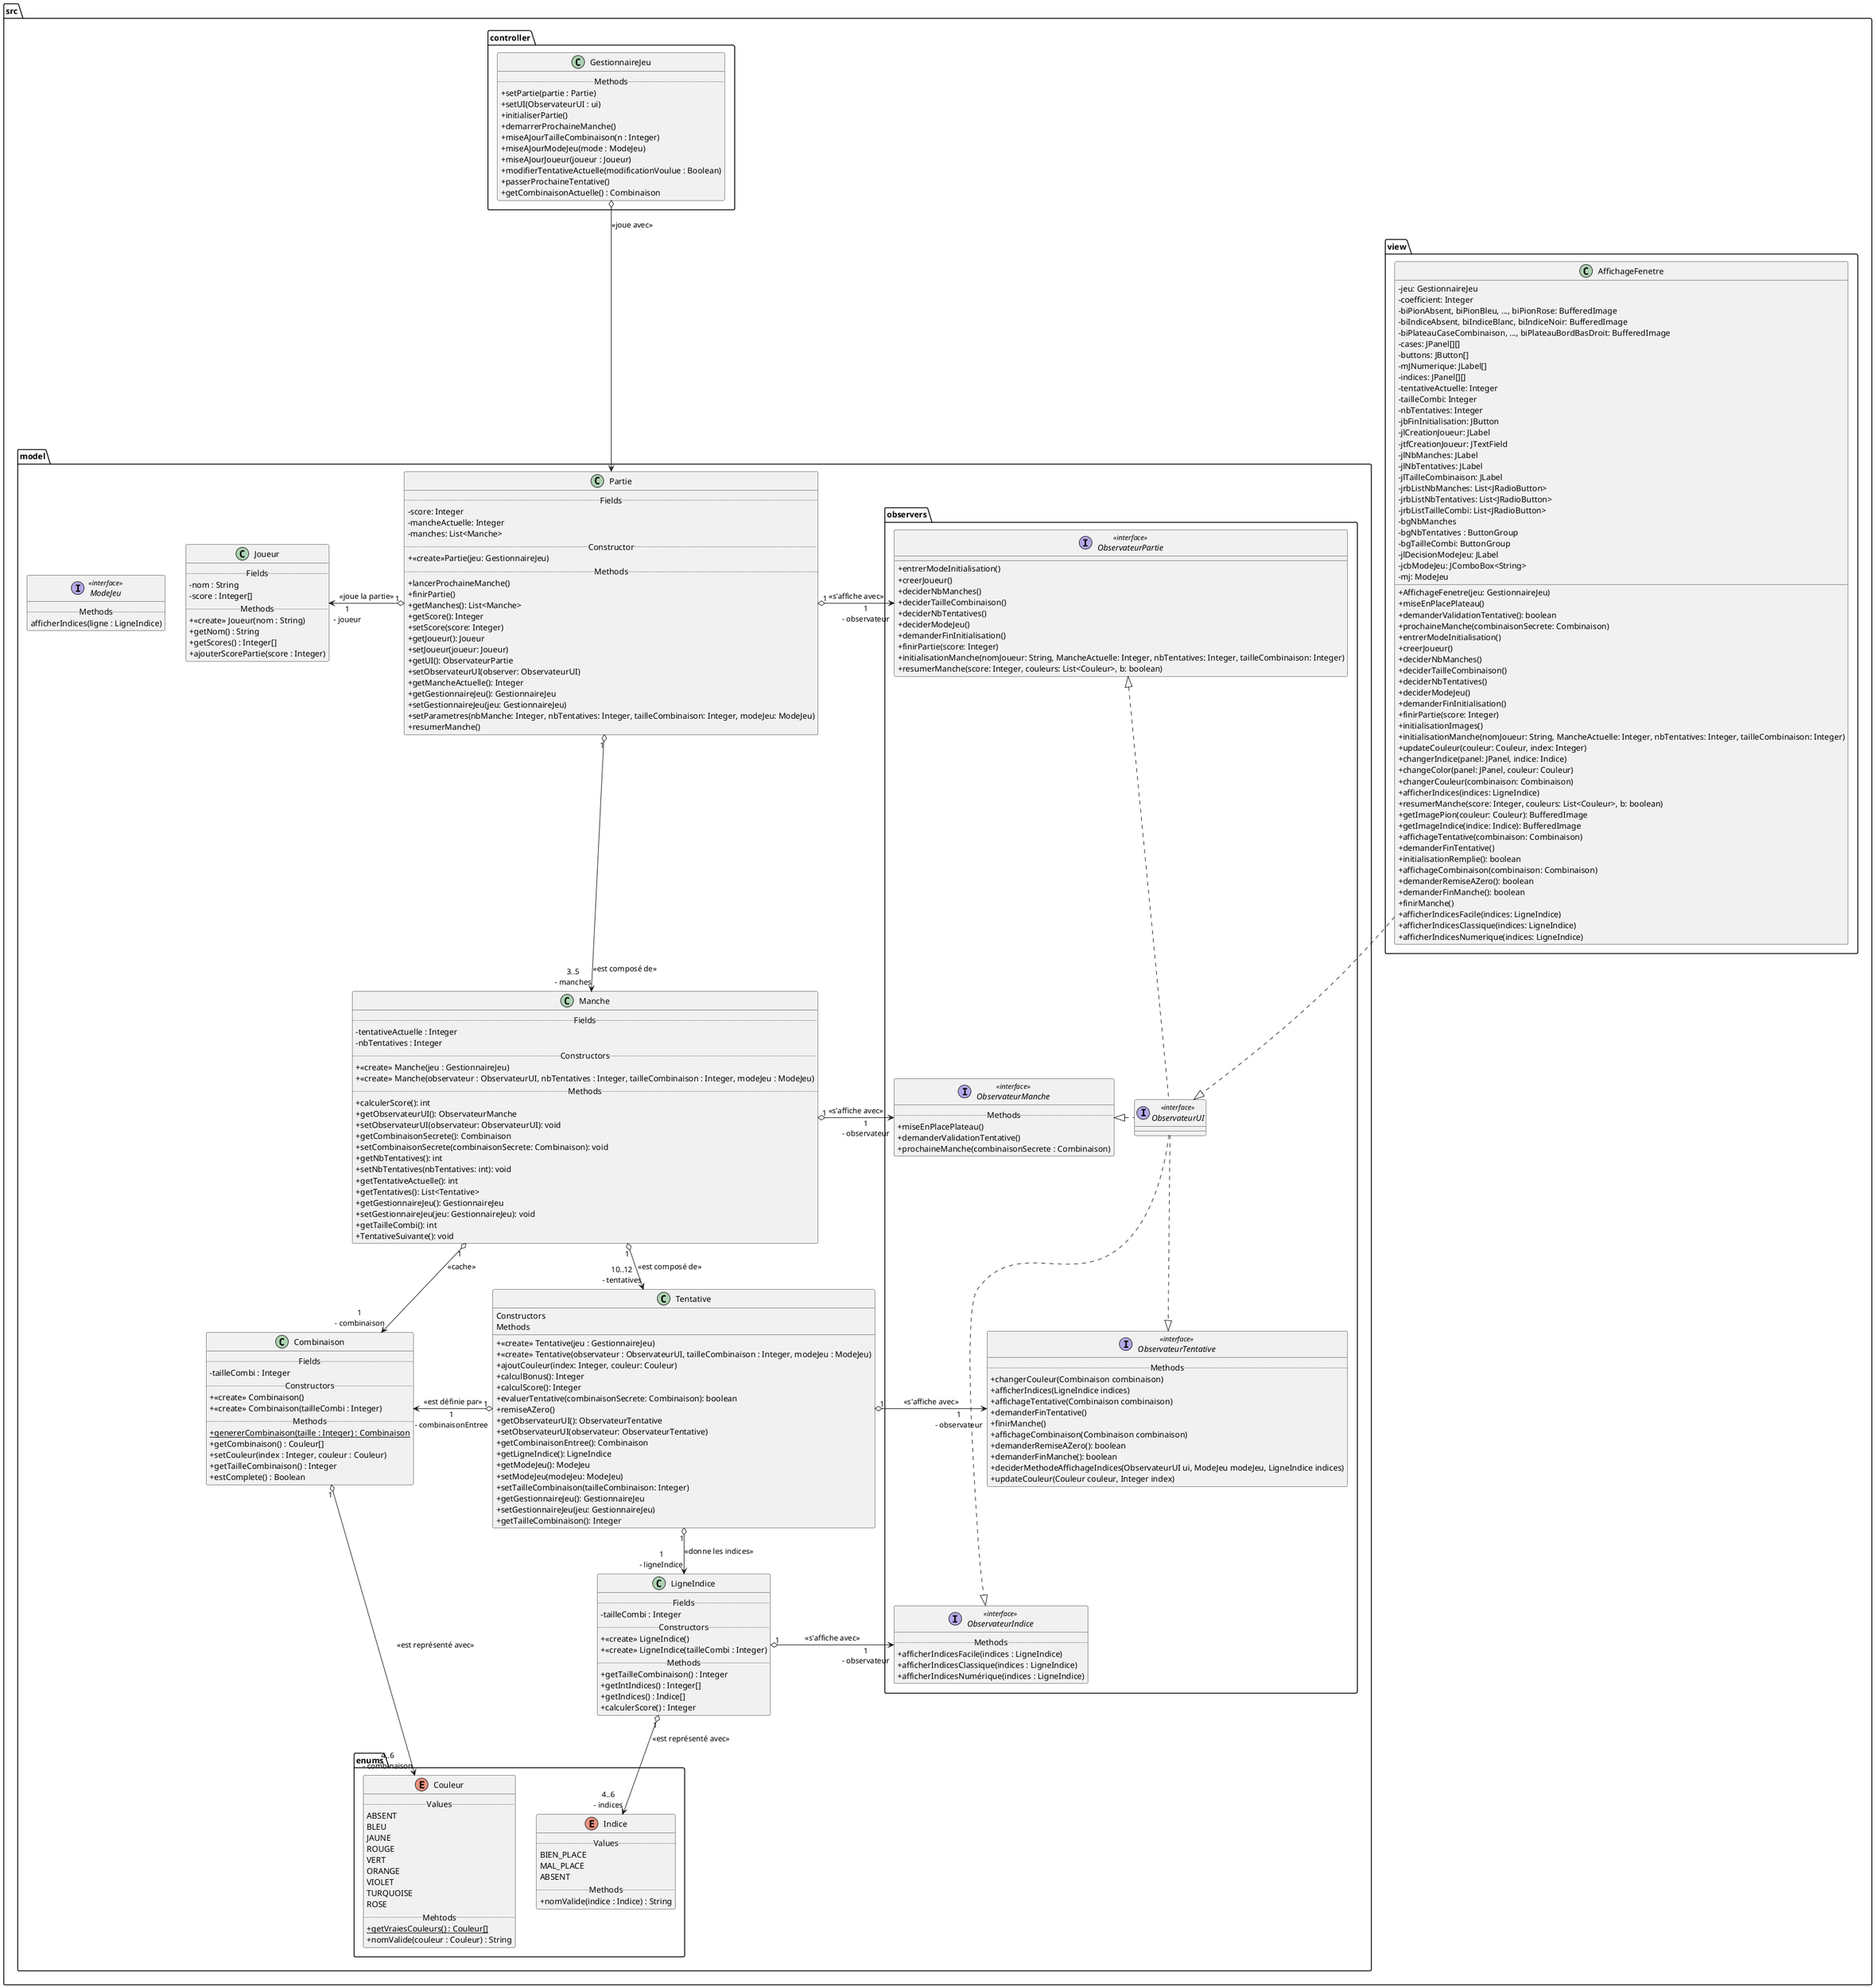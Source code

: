 @startuml
skinparam classAttributeIconSize 0

package src{
    package model{
        package enums{
            enum Couleur{
                ..Values..
                ABSENT
                BLEU
                JAUNE
                ROUGE
                VERT
                ORANGE
                VIOLET
                TURQUOISE
                ROSE
                ..Mehtods..
                + getVraiesCouleurs() : Couleur[] {static}
                + nomValide(couleur : Couleur) : String
            }
            enum Indice{
                ..Values..
                BIEN_PLACE
                MAL_PLACE
                ABSENT
                ..Methods..
                + nomValide(indice : Indice) : String
            }
        }
        package observers{
            interface ObservateurIndice <<interface>>{
                ..Methods..
                + afficherIndicesFacile(indices : LigneIndice)
                + afficherIndicesClassique(indices : LigneIndice)
                + afficherIndicesNumérique(indices : LigneIndice)
            }
            interface ObservateurManche <<interface>>{
                ..Methods..
                + miseEnPlacePlateau()
                + demanderValidationTentative()
                + prochaineManche(combinaisonSecrete : Combinaison)
            }
            interface ObservateurPartie <<interface>>{
             + entrerModeInitialisation()
             + creerJoueur()
             + deciderNbManches()
             + deciderTailleCombinaison()
             + deciderNbTentatives()
             + deciderModeJeu()
             + demanderFinInitialisation()
             + finirPartie(score: Integer)
             + initialisationManche(nomJoueur: String, MancheActuelle: Integer, nbTentatives: Integer, tailleCombinaison: Integer)
             + resumerManche(score: Integer, couleurs: List<Couleur>, b: boolean)

            }
            interface ObservateurTentative <<interface>>{
                ..Methods..
              + changerCouleur(Combinaison combinaison)
              + afficherIndices(LigneIndice indices)
              + affichageTentative(Combinaison combinaison)
              + demanderFinTentative()
              + finirManche()
              + affichageCombinaison(Combinaison combinaison)
              + demanderRemiseAZero(): boolean
              + demanderFinManche(): boolean
              + deciderMethodeAffichageIndices(ObservateurUI ui, ModeJeu modeJeu, LigneIndice indices)
              + updateCouleur(Couleur couleur, Integer index)
            }
            interface ObservateurUI <<interface>>
        }
        class Combinaison{
            ..Fields..
            - tailleCombi : Integer
            ..Constructors..
            + <<create>> Combinaison()
            + <<create>> Combinaison(tailleCombi : Integer)
            ..Methods..
            + genererCombinaison(taille : Integer) : Combinaison {static}
            + getCombinaison() : Couleur[]
            + setCouleur(index : Integer, couleur : Couleur)
            + getTailleCombinaison() : Integer
            + estComplete() : Boolean
        }
        class Joueur{
            ..Fields..
            - nom : String
            - score : Integer[]
            ..Methods..
            + <<create>> Joueur(nom : String)
            + getNom() : String
            + getScores() : Integer[]
            + ajouterScorePartie(score : Integer)
        }
        class LigneIndice{
            ..Fields..
            - tailleCombi : Integer
            ..Constructors..
            + <<create>> LigneIndice()
            + <<create>> LigneIndice(tailleCombi : Integer)
            ..Methods..
            + getTailleCombinaison() : Integer
            + getIntIndices() : Integer[]
            + getIndices() : Indice[]
            + calculerScore() : Integer
        }
        class Manche{
            ..Fields..
            - tentativeActuelle : Integer
            - nbTentatives : Integer
            ..Constructors..
            + <<create>> Manche(jeu : GestionnaireJeu)
            + <<create>> Manche(observateur : ObservateurUI, nbTentatives : Integer, tailleCombinaison : Integer, modeJeu : ModeJeu)
            ..Methods..
             + calculerScore(): int
             + getObservateurUI(): ObservateurManche
             + setObservateurUI(observateur: ObservateurUI): void
             + getCombinaisonSecrete(): Combinaison
             + setCombinaisonSecrete(combinaisonSecrete: Combinaison): void
             + getNbTentatives(): int
             + setNbTentatives(nbTentatives: int): void
             + getTentativeActuelle(): int
             + getTentatives(): List<Tentative>
             + getGestionnaireJeu(): GestionnaireJeu
             + setGestionnaireJeu(jeu: GestionnaireJeu): void
             + getTailleCombi(): int
             + TentativeSuivante(): void
        }
        interface ModeJeu <<interface>>{
            ..Methods..
            afficherIndices(ligne : LigneIndice)
        }
        class Partie{
            ..Fields..
          - score: Integer
          - mancheActuelle: Integer
          - manches: List<Manche>
           ..Constructor..
            + <<create>>Partie(jeu: GestionnaireJeu)
            ..Methods..
          + lancerProchaineManche()
          + finirPartie()
          + getManches(): List<Manche>
          + getScore(): Integer
          + setScore(score: Integer)
          + getJoueur(): Joueur
          + setJoueur(joueur: Joueur)
          + getUI(): ObservateurPartie
          + setObservateurUI(observer: ObservateurUI)
          + getMancheActuelle(): Integer
          + getGestionnaireJeu(): GestionnaireJeu
          + setGestionnaireJeu(jeu: GestionnaireJeu)
          + setParametres(nbManche: Integer, nbTentatives: Integer, tailleCombinaison: Integer, modeJeu: ModeJeu)
          + resumerManche()
        }
        class Tentative{


            ..Constructors..
            + <<create>> Tentative(jeu : GestionnaireJeu)
            + <<create>> Tentative(observateur : ObservateurUI, tailleCombinaison : Integer, modeJeu : ModeJeu)
            ..Methods..
            + ajoutCouleur(index: Integer, couleur: Couleur)
            + calculBonus(): Integer
            + calculScore(): Integer
            + evaluerTentative(combinaisonSecrete: Combinaison): boolean
            + remiseAZero()
            + getObservateurUI(): ObservateurTentative
            + setObservateurUI(observateur: ObservateurTentative)
            + getCombinaisonEntree(): Combinaison
            + getLigneIndice(): LigneIndice
            + getModeJeu(): ModeJeu
            + setModeJeu(modeJeu: ModeJeu)
            + setTailleCombinaison(tailleCombinaison: Integer)
            + getGestionnaireJeu(): GestionnaireJeu
            + setGestionnaireJeu(jeu: GestionnaireJeu)
            + getTailleCombinaison(): Integer
        }
    }
    package view{


        class AffichageFenetre{
            - jeu: GestionnaireJeu
            - coefficient: Integer
            - biPionAbsent, biPionBleu, ..., biPionRose: BufferedImage
            - biIndiceAbsent, biIndiceBlanc, biIndiceNoir: BufferedImage
            - biPlateauCaseCombinaison, ..., biPlateauBordBasDroit: BufferedImage
            - cases: JPanel[][]
            - buttons: JButton[]
            - mJNumerique: JLabel[]
            - indices: JPanel[][]
            - tentativeActuelle: Integer
            - tailleCombi: Integer
            - nbTentatives: Integer
            - jbFinInitialisation: JButton
            - jlCreationJoueur: JLabel
            - jtfCreationJoueur: JTextField
            - jlNbManches: JLabel
            -jlNbTentatives: JLabel
            -jlTailleCombinaison: JLabel
            - jrbListNbManches: List<JRadioButton>
            -jrbListNbTentatives: List<JRadioButton>
            -jrbListTailleCombi: List<JRadioButton>
            - bgNbManches
            -bgNbTentatives : ButtonGroup
            -bgTailleCombi: ButtonGroup
            - jlDecisionModeJeu: JLabel
            - jcbModeJeu: JComboBox<String>
            - mj: ModeJeu
            + AffichageFenetre(jeu: GestionnaireJeu)
            + miseEnPlacePlateau()
            + demanderValidationTentative(): boolean
            + prochaineManche(combinaisonSecrete: Combinaison)
            + entrerModeInitialisation()
            + creerJoueur()
            + deciderNbManches()
            + deciderTailleCombinaison()
            + deciderNbTentatives()
            + deciderModeJeu()
            + demanderFinInitialisation()
            + finirPartie(score: Integer)
            + initialisationImages()
            + initialisationManche(nomJoueur: String, MancheActuelle: Integer, nbTentatives: Integer, tailleCombinaison: Integer)
            + updateCouleur(couleur: Couleur, index: Integer)
            + changerIndice(panel: JPanel, indice: Indice)
            + changeColor(panel: JPanel, couleur: Couleur)
            + changerCouleur(combinaison: Combinaison)
            + afficherIndices(indices: LigneIndice)
            + resumerManche(score: Integer, couleurs: List<Couleur>, b: boolean)
            + getImagePion(couleur: Couleur): BufferedImage
            + getImageIndice(indice: Indice): BufferedImage
            + affichageTentative(combinaison: Combinaison)
            + demanderFinTentative()
            + initialisationRemplie(): boolean
            + affichageCombinaison(combinaison: Combinaison)
            + demanderRemiseAZero(): boolean
            + demanderFinManche(): boolean
            + finirManche()
            + afficherIndicesFacile(indices: LigneIndice)
            + afficherIndicesClassique(indices: LigneIndice)
            + afficherIndicesNumerique(indices: LigneIndice)
        }
    }
    package controller{
        class GestionnaireJeu{
            ..Methods..
            + setPartie(partie : Partie)
            + setUI(ObservateurUI : ui)
            + initialiserPartie()
            + demarrerProchaineManche()
            + miseAJourTailleCombinaison(n : Integer)
            + miseAJourModeJeu(mode : ModeJeu)
            + miseAJourJoueur(joueur : Joueur)
            + modifierTentativeActuelle(modificationVoulue : Boolean)
            + passerProchaineTentative()
            + getCombinaisonActuelle() : Combinaison
        }
    }
}

src.controller.GestionnaireJeu o--> src.model.Partie : <<joue avec>>


src.model.Combinaison "1" o--> "4..6\n- combinaison" src.model.enums.Couleur : <<est représenté avec>>

src.model.LigneIndice "1" o--> "4..6\n- indices" src.model.enums.Indice : <<est représenté avec>>
src.model.LigneIndice "1" o-> "1\n- observateur" src.model.observers.ObservateurIndice : <<s'affiche avec>>

src.model.Manche "1" o--> "10..12\n- tentatives" src.model.Tentative : <<est composé de>>
src.model.Manche "1" o--> "1\n- combinaison" src.model.Combinaison : <<cache>>
src.model.Manche "1" o-> "1\n- observateur" src.model.observers.ObservateurManche : <<s'affiche avec>>

src.model.Partie "1" o-l> "1\n- joueur" src.model.Joueur : <<joue la partie>>
src.model.Partie "1" o--> "3..5\n- manches" src.model.Manche : <<est composé de>>
src.model.Partie "1" o-> "1\n- observateur" src.model.observers.ObservateurPartie : <<s'affiche avec>>

src.model.Tentative "1" o--l> "1\n- combinaisonEntree" src.model.Combinaison : <<est définie par>>
src.model.Tentative "1" o--> "1\n- ligneIndice" src.model.LigneIndice : <<donne les indices>>
src.model.Tentative "1" o-> "1\n- observateur" src.model.observers.ObservateurTentative : <<s'affiche avec>>

src.model.observers.ObservateurPartie <|.. src.model.observers.ObservateurUI
src.model.observers.ObservateurUI .l|> src.model.observers.ObservateurManche
src.model.observers.ObservateurUI ..|> src.model.observers.ObservateurTentative
src.model.observers.ObservateurUI ...|> src.model.observers.ObservateurIndice



src.view.AffichageFenetre ..|> src.model.observers.ObservateurUI

@enduml